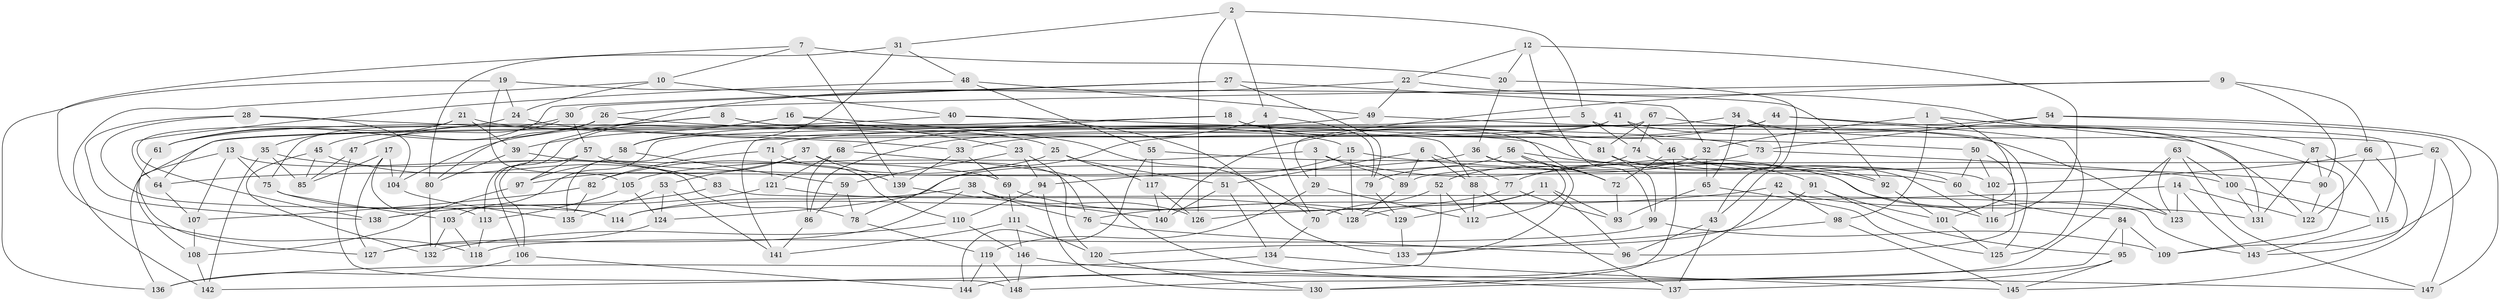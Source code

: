 // coarse degree distribution, {4: 0.40860215053763443, 6: 0.5698924731182796, 5: 0.021505376344086023}
// Generated by graph-tools (version 1.1) at 2025/42/03/06/25 10:42:25]
// undirected, 148 vertices, 296 edges
graph export_dot {
graph [start="1"]
  node [color=gray90,style=filled];
  1;
  2;
  3;
  4;
  5;
  6;
  7;
  8;
  9;
  10;
  11;
  12;
  13;
  14;
  15;
  16;
  17;
  18;
  19;
  20;
  21;
  22;
  23;
  24;
  25;
  26;
  27;
  28;
  29;
  30;
  31;
  32;
  33;
  34;
  35;
  36;
  37;
  38;
  39;
  40;
  41;
  42;
  43;
  44;
  45;
  46;
  47;
  48;
  49;
  50;
  51;
  52;
  53;
  54;
  55;
  56;
  57;
  58;
  59;
  60;
  61;
  62;
  63;
  64;
  65;
  66;
  67;
  68;
  69;
  70;
  71;
  72;
  73;
  74;
  75;
  76;
  77;
  78;
  79;
  80;
  81;
  82;
  83;
  84;
  85;
  86;
  87;
  88;
  89;
  90;
  91;
  92;
  93;
  94;
  95;
  96;
  97;
  98;
  99;
  100;
  101;
  102;
  103;
  104;
  105;
  106;
  107;
  108;
  109;
  110;
  111;
  112;
  113;
  114;
  115;
  116;
  117;
  118;
  119;
  120;
  121;
  122;
  123;
  124;
  125;
  126;
  127;
  128;
  129;
  130;
  131;
  132;
  133;
  134;
  135;
  136;
  137;
  138;
  139;
  140;
  141;
  142;
  143;
  144;
  145;
  146;
  147;
  148;
  1 -- 101;
  1 -- 98;
  1 -- 32;
  1 -- 131;
  2 -- 126;
  2 -- 4;
  2 -- 31;
  2 -- 5;
  3 -- 123;
  3 -- 105;
  3 -- 89;
  3 -- 29;
  4 -- 33;
  4 -- 70;
  4 -- 79;
  5 -- 103;
  5 -- 125;
  5 -- 74;
  6 -- 51;
  6 -- 77;
  6 -- 88;
  6 -- 89;
  7 -- 118;
  7 -- 139;
  7 -- 20;
  7 -- 10;
  8 -- 88;
  8 -- 104;
  8 -- 15;
  8 -- 47;
  9 -- 66;
  9 -- 29;
  9 -- 26;
  9 -- 90;
  10 -- 40;
  10 -- 142;
  10 -- 24;
  11 -- 128;
  11 -- 93;
  11 -- 129;
  11 -- 96;
  12 -- 116;
  12 -- 99;
  12 -- 20;
  12 -- 22;
  13 -- 136;
  13 -- 75;
  13 -- 107;
  13 -- 78;
  14 -- 143;
  14 -- 123;
  14 -- 126;
  14 -- 122;
  15 -- 128;
  15 -- 94;
  15 -- 90;
  16 -- 39;
  16 -- 106;
  16 -- 70;
  16 -- 23;
  17 -- 104;
  17 -- 127;
  17 -- 113;
  17 -- 85;
  18 -- 68;
  18 -- 72;
  18 -- 64;
  18 -- 81;
  19 -- 92;
  19 -- 136;
  19 -- 24;
  19 -- 105;
  20 -- 36;
  20 -- 43;
  21 -- 25;
  21 -- 35;
  21 -- 39;
  21 -- 138;
  22 -- 115;
  22 -- 113;
  22 -- 49;
  23 -- 59;
  23 -- 120;
  23 -- 94;
  24 -- 61;
  24 -- 73;
  25 -- 51;
  25 -- 82;
  25 -- 117;
  26 -- 50;
  26 -- 80;
  26 -- 61;
  27 -- 30;
  27 -- 32;
  27 -- 79;
  27 -- 45;
  28 -- 33;
  28 -- 138;
  28 -- 114;
  28 -- 104;
  29 -- 112;
  29 -- 119;
  30 -- 75;
  30 -- 57;
  30 -- 47;
  31 -- 80;
  31 -- 58;
  31 -- 48;
  32 -- 65;
  32 -- 52;
  33 -- 69;
  33 -- 139;
  34 -- 43;
  34 -- 62;
  34 -- 65;
  34 -- 71;
  35 -- 85;
  35 -- 142;
  35 -- 83;
  36 -- 112;
  36 -- 116;
  36 -- 64;
  37 -- 76;
  37 -- 139;
  37 -- 53;
  37 -- 97;
  38 -- 76;
  38 -- 126;
  38 -- 114;
  38 -- 127;
  39 -- 69;
  39 -- 80;
  40 -- 92;
  40 -- 61;
  40 -- 133;
  41 -- 122;
  41 -- 78;
  41 -- 135;
  41 -- 46;
  42 -- 144;
  42 -- 98;
  42 -- 131;
  42 -- 76;
  43 -- 137;
  43 -- 96;
  44 -- 140;
  44 -- 86;
  44 -- 87;
  44 -- 125;
  45 -- 85;
  45 -- 132;
  45 -- 83;
  46 -- 60;
  46 -- 72;
  46 -- 130;
  47 -- 85;
  47 -- 148;
  48 -- 55;
  48 -- 64;
  48 -- 49;
  49 -- 58;
  49 -- 123;
  50 -- 96;
  50 -- 102;
  50 -- 60;
  51 -- 140;
  51 -- 134;
  52 -- 142;
  52 -- 112;
  52 -- 70;
  53 -- 141;
  53 -- 135;
  53 -- 124;
  54 -- 147;
  54 -- 108;
  54 -- 109;
  54 -- 73;
  55 -- 144;
  55 -- 102;
  55 -- 117;
  56 -- 72;
  56 -- 91;
  56 -- 124;
  56 -- 133;
  57 -- 97;
  57 -- 60;
  57 -- 106;
  58 -- 97;
  58 -- 59;
  59 -- 86;
  59 -- 78;
  60 -- 84;
  61 -- 127;
  62 -- 147;
  62 -- 89;
  62 -- 145;
  63 -- 100;
  63 -- 148;
  63 -- 123;
  63 -- 147;
  64 -- 107;
  65 -- 93;
  65 -- 125;
  66 -- 102;
  66 -- 143;
  66 -- 122;
  67 -- 74;
  67 -- 141;
  67 -- 109;
  67 -- 81;
  68 -- 121;
  68 -- 137;
  68 -- 86;
  69 -- 129;
  69 -- 111;
  70 -- 134;
  71 -- 110;
  71 -- 121;
  71 -- 82;
  72 -- 93;
  73 -- 77;
  73 -- 100;
  74 -- 79;
  74 -- 116;
  75 -- 103;
  75 -- 114;
  76 -- 96;
  77 -- 114;
  77 -- 93;
  78 -- 119;
  79 -- 129;
  80 -- 132;
  81 -- 92;
  81 -- 99;
  82 -- 135;
  82 -- 107;
  83 -- 143;
  83 -- 138;
  84 -- 109;
  84 -- 130;
  84 -- 95;
  86 -- 141;
  87 -- 131;
  87 -- 115;
  87 -- 90;
  88 -- 112;
  88 -- 137;
  89 -- 128;
  90 -- 122;
  91 -- 120;
  91 -- 95;
  91 -- 101;
  92 -- 101;
  94 -- 130;
  94 -- 110;
  95 -- 137;
  95 -- 145;
  97 -- 108;
  98 -- 145;
  98 -- 133;
  99 -- 118;
  99 -- 109;
  100 -- 131;
  100 -- 115;
  101 -- 125;
  102 -- 116;
  103 -- 118;
  103 -- 132;
  104 -- 135;
  105 -- 124;
  105 -- 113;
  106 -- 136;
  106 -- 144;
  107 -- 108;
  108 -- 142;
  110 -- 146;
  110 -- 132;
  111 -- 120;
  111 -- 141;
  111 -- 146;
  113 -- 118;
  115 -- 143;
  117 -- 140;
  117 -- 126;
  119 -- 144;
  119 -- 148;
  120 -- 130;
  121 -- 128;
  121 -- 138;
  124 -- 127;
  129 -- 133;
  134 -- 136;
  134 -- 145;
  139 -- 140;
  146 -- 148;
  146 -- 147;
}
